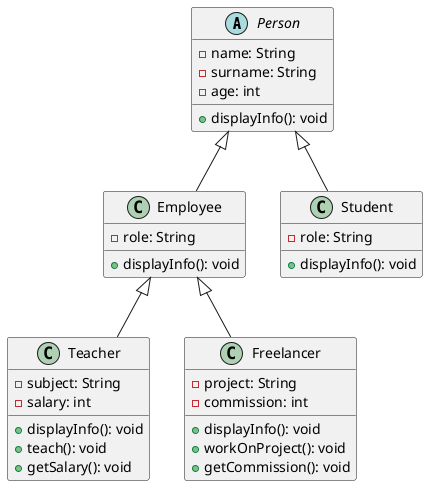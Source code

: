 @startuml diagram

abstract class Person {
    - name: String
    - surname: String
    - age: int
    + displayInfo(): void
}

class Employee extends Person {
    - role: String
    + displayInfo(): void
}

class Student extends Person {
    - role: String
    + displayInfo(): void
}

class Teacher extends Employee {
    - subject: String
    - salary: int
    + displayInfo(): void
    + teach(): void
    + getSalary(): void
}

class Freelancer extends Employee {
    - project: String
    - commission: int
    + displayInfo(): void
    + workOnProject(): void
    + getCommission(): void
}

@enduml